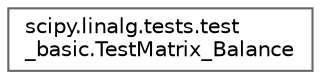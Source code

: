digraph "Graphical Class Hierarchy"
{
 // LATEX_PDF_SIZE
  bgcolor="transparent";
  edge [fontname=Helvetica,fontsize=10,labelfontname=Helvetica,labelfontsize=10];
  node [fontname=Helvetica,fontsize=10,shape=box,height=0.2,width=0.4];
  rankdir="LR";
  Node0 [id="Node000000",label="scipy.linalg.tests.test\l_basic.TestMatrix_Balance",height=0.2,width=0.4,color="grey40", fillcolor="white", style="filled",URL="$df/da8/classscipy_1_1linalg_1_1tests_1_1test__basic_1_1TestMatrix__Balance.html",tooltip=" "];
}
